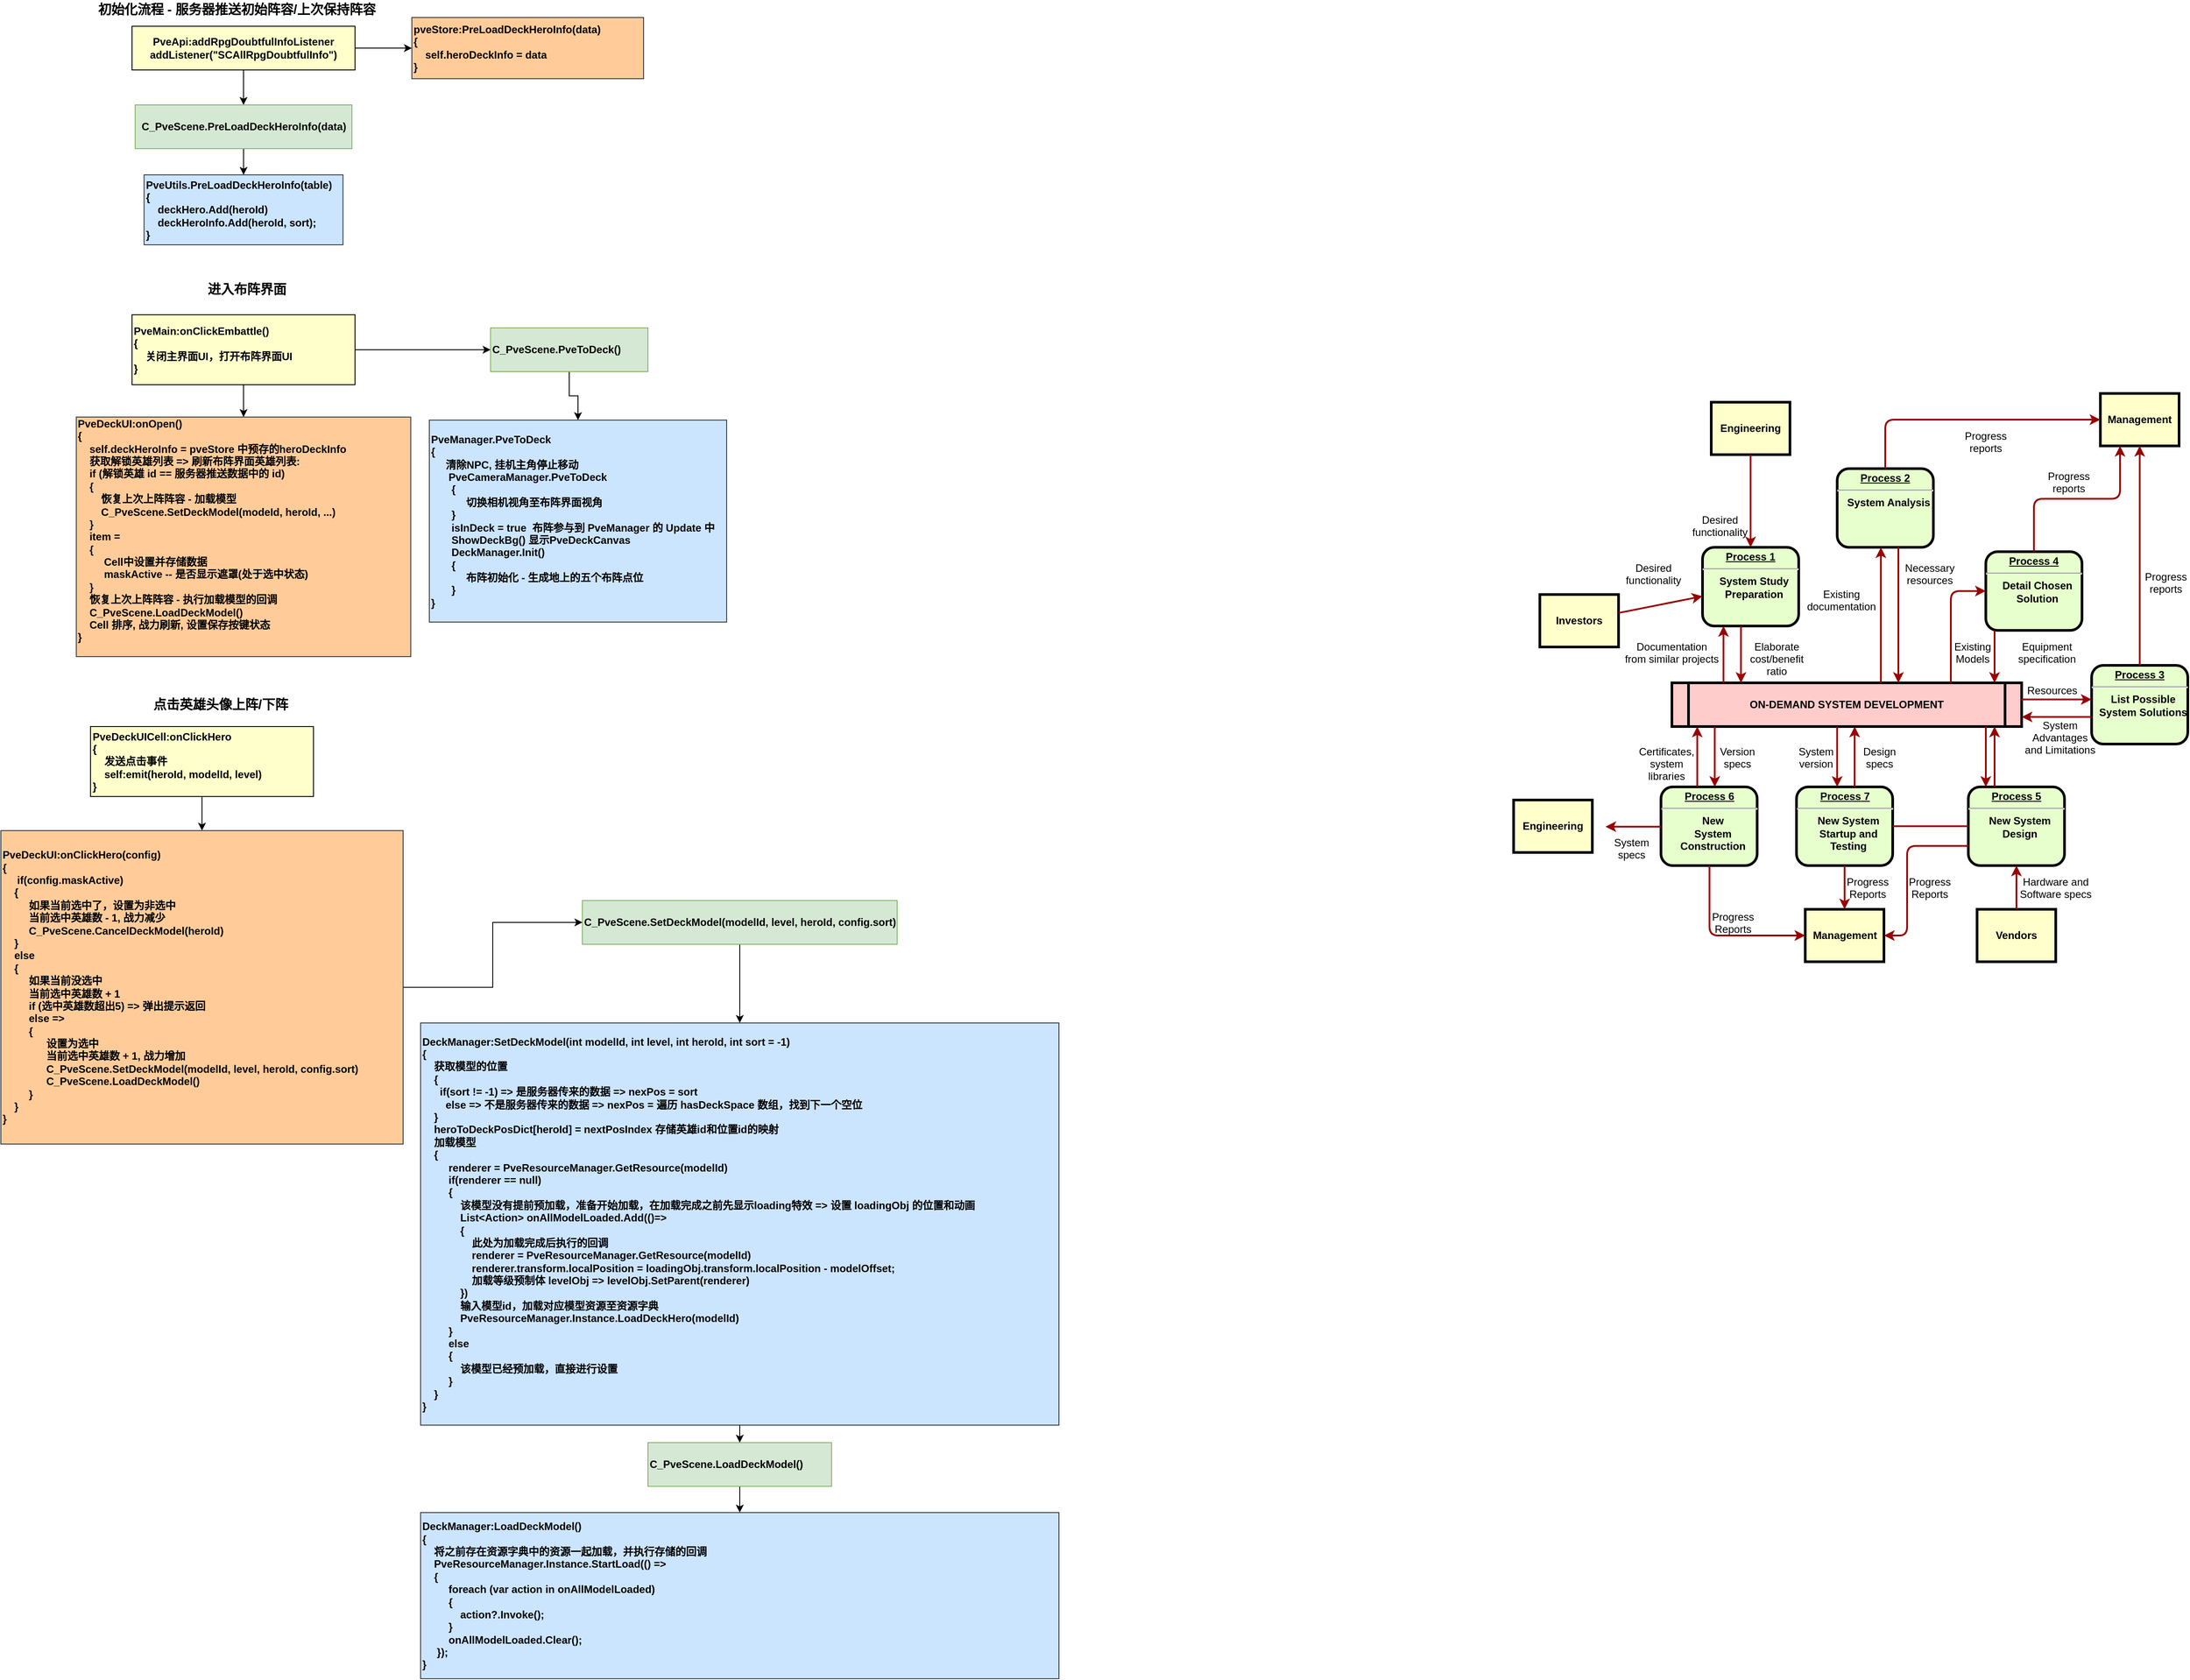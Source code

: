 <mxfile version="15.3.7" type="github">
  <diagram name="Page-1" id="c7558073-3199-34d8-9f00-42111426c3f3">
    <mxGraphModel dx="2248" dy="794" grid="1" gridSize="10" guides="1" tooltips="1" connect="1" arrows="1" fold="1" page="1" pageScale="1" pageWidth="826" pageHeight="1169" background="none" math="0" shadow="0">
      <root>
        <mxCell id="0" />
        <mxCell id="1" parent="0" />
        <mxCell id="2" value="&lt;p style=&quot;margin: 0px; margin-top: 4px; text-align: center; text-decoration: underline;&quot;&gt;&lt;strong&gt;Process 1&lt;br /&gt;&lt;/strong&gt;&lt;/p&gt;&lt;hr /&gt;&lt;p style=&quot;margin: 0px; margin-left: 8px;&quot;&gt;System Study&lt;/p&gt;&lt;p style=&quot;margin: 0px; margin-left: 8px;&quot;&gt;Preparation&lt;/p&gt;" style="verticalAlign=middle;align=center;overflow=fill;fontSize=12;fontFamily=Helvetica;html=1;rounded=1;fontStyle=1;strokeWidth=3;fillColor=#E6FFCC" parent="1" vertex="1">
          <mxGeometry x="1856" y="636" width="110" height="90" as="geometry" />
        </mxCell>
        <mxCell id="3" value="Engineering" style="whiteSpace=wrap;align=center;verticalAlign=middle;fontStyle=1;strokeWidth=3;fillColor=#FFFFCC" parent="1" vertex="1">
          <mxGeometry x="1866" y="470" width="90" height="60" as="geometry" />
        </mxCell>
        <mxCell id="4" value="Investors" style="whiteSpace=wrap;align=center;verticalAlign=middle;fontStyle=1;strokeWidth=3;fillColor=#FFFFCC" parent="1" vertex="1">
          <mxGeometry x="1670" y="690" width="90" height="60" as="geometry" />
        </mxCell>
        <mxCell id="5" value="ON-DEMAND SYSTEM DEVELOPMENT" style="shape=process;whiteSpace=wrap;align=center;verticalAlign=middle;size=0.048;fontStyle=1;strokeWidth=3;fillColor=#FFCCCC" parent="1" vertex="1">
          <mxGeometry x="1821" y="791" width="400" height="50" as="geometry" />
        </mxCell>
        <mxCell id="6" value="&lt;p style=&quot;margin: 0px; margin-top: 4px; text-align: center; text-decoration: underline;&quot;&gt;&lt;strong&gt;Process 2&lt;br /&gt;&lt;/strong&gt;&lt;/p&gt;&lt;hr /&gt;&lt;p style=&quot;margin: 0px; margin-left: 8px;&quot;&gt;System Analysis&lt;/p&gt;" style="verticalAlign=middle;align=center;overflow=fill;fontSize=12;fontFamily=Helvetica;html=1;rounded=1;fontStyle=1;strokeWidth=3;fillColor=#E6FFCC" parent="1" vertex="1">
          <mxGeometry x="2010" y="546" width="110" height="90" as="geometry" />
        </mxCell>
        <mxCell id="7" value="&lt;p style=&quot;margin: 0px; margin-top: 4px; text-align: center; text-decoration: underline;&quot;&gt;&lt;strong&gt;&lt;strong&gt;Process&lt;/strong&gt; 3&lt;br /&gt;&lt;/strong&gt;&lt;/p&gt;&lt;hr /&gt;&lt;p style=&quot;margin: 0px; margin-left: 8px;&quot;&gt;List Possible&lt;/p&gt;&lt;p style=&quot;margin: 0px; margin-left: 8px;&quot;&gt;System Solutions&lt;/p&gt;" style="verticalAlign=middle;align=center;overflow=fill;fontSize=12;fontFamily=Helvetica;html=1;rounded=1;fontStyle=1;strokeWidth=3;fillColor=#E6FFCC" parent="1" vertex="1">
          <mxGeometry x="2301" y="771" width="110" height="90" as="geometry" />
        </mxCell>
        <mxCell id="8" value="&lt;p style=&quot;margin: 0px; margin-top: 4px; text-align: center; text-decoration: underline;&quot;&gt;&lt;strong&gt;&lt;strong&gt;Process&lt;/strong&gt; 4&lt;br /&gt;&lt;/strong&gt;&lt;/p&gt;&lt;hr /&gt;&lt;p style=&quot;margin: 0px; margin-left: 8px;&quot;&gt;Detail Chosen&lt;/p&gt;&lt;p style=&quot;margin: 0px; margin-left: 8px;&quot;&gt;Solution&lt;/p&gt;" style="verticalAlign=middle;align=center;overflow=fill;fontSize=12;fontFamily=Helvetica;html=1;rounded=1;fontStyle=1;strokeWidth=3;fillColor=#E6FFCC" parent="1" vertex="1">
          <mxGeometry x="2180" y="641" width="110" height="90" as="geometry" />
        </mxCell>
        <mxCell id="9" value="&lt;p style=&quot;margin: 0px; margin-top: 4px; text-align: center; text-decoration: underline;&quot;&gt;&lt;strong&gt;&lt;strong&gt;Process&lt;/strong&gt; 5&lt;br /&gt;&lt;/strong&gt;&lt;/p&gt;&lt;hr /&gt;&lt;p style=&quot;margin: 0px; margin-left: 8px;&quot;&gt;New System&lt;/p&gt;&lt;p style=&quot;margin: 0px; margin-left: 8px;&quot;&gt;Design&lt;/p&gt;" style="verticalAlign=middle;align=center;overflow=fill;fontSize=12;fontFamily=Helvetica;html=1;rounded=1;fontStyle=1;strokeWidth=3;fillColor=#E6FFCC" parent="1" vertex="1">
          <mxGeometry x="2160" y="910" width="110" height="90" as="geometry" />
        </mxCell>
        <mxCell id="10" value="&lt;p style=&quot;margin: 0px; margin-top: 4px; text-align: center; text-decoration: underline;&quot;&gt;&lt;strong&gt;&lt;strong&gt;Process&lt;/strong&gt; 6&lt;br /&gt;&lt;/strong&gt;&lt;/p&gt;&lt;hr /&gt;&lt;p style=&quot;margin: 0px; margin-left: 8px;&quot;&gt;New&lt;/p&gt;&lt;p style=&quot;margin: 0px; margin-left: 8px;&quot;&gt;System&lt;/p&gt;&lt;p style=&quot;margin: 0px; margin-left: 8px;&quot;&gt;Construction&lt;/p&gt;" style="verticalAlign=middle;align=center;overflow=fill;fontSize=12;fontFamily=Helvetica;html=1;rounded=1;fontStyle=1;strokeWidth=3;fillColor=#E6FFCC" parent="1" vertex="1">
          <mxGeometry x="1808.5" y="910" width="110" height="90" as="geometry" />
        </mxCell>
        <mxCell id="12" value="Management" style="whiteSpace=wrap;align=center;verticalAlign=middle;fontStyle=1;strokeWidth=3;fillColor=#FFFFCC" parent="1" vertex="1">
          <mxGeometry x="2311" y="460" width="90" height="60" as="geometry" />
        </mxCell>
        <mxCell id="13" value="Management" style="whiteSpace=wrap;align=center;verticalAlign=middle;fontStyle=1;strokeWidth=3;fillColor=#FFFFCC" parent="1" vertex="1">
          <mxGeometry x="1973.5" y="1050" width="90" height="60" as="geometry" />
        </mxCell>
        <mxCell id="14" value="Engineering" style="whiteSpace=wrap;align=center;verticalAlign=middle;fontStyle=1;strokeWidth=3;fillColor=#FFFFCC" parent="1" vertex="1">
          <mxGeometry x="1640" y="925.0" width="90" height="60" as="geometry" />
        </mxCell>
        <mxCell id="15" value="Vendors" style="whiteSpace=wrap;align=center;verticalAlign=middle;fontStyle=1;strokeWidth=3;fillColor=#FFFFCC" parent="1" vertex="1">
          <mxGeometry x="2170" y="1050" width="90" height="60" as="geometry" />
        </mxCell>
        <mxCell id="36" value="" style="edgeStyle=none;noEdgeStyle=1;strokeColor=#990000;strokeWidth=2" parent="1" source="3" target="2" edge="1">
          <mxGeometry width="100" height="100" relative="1" as="geometry">
            <mxPoint x="1640" y="650" as="sourcePoint" />
            <mxPoint x="1740" y="550" as="targetPoint" />
          </mxGeometry>
        </mxCell>
        <mxCell id="37" value="" style="edgeStyle=none;noEdgeStyle=1;strokeColor=#990000;strokeWidth=2" parent="1" source="4" target="2" edge="1">
          <mxGeometry width="100" height="100" relative="1" as="geometry">
            <mxPoint x="1900" y="590" as="sourcePoint" />
            <mxPoint x="2000" y="490" as="targetPoint" />
          </mxGeometry>
        </mxCell>
        <mxCell id="11" value="&lt;p style=&quot;margin: 0px; margin-top: 4px; text-align: center; text-decoration: underline;&quot;&gt;&lt;strong&gt;&lt;strong&gt;Process&lt;/strong&gt; 7&lt;br /&gt;&lt;/strong&gt;&lt;/p&gt;&lt;hr /&gt;&lt;p style=&quot;margin: 0px; margin-left: 8px;&quot;&gt;New System&lt;/p&gt;&lt;p style=&quot;margin: 0px; margin-left: 8px;&quot;&gt;Startup and&lt;/p&gt;&lt;p style=&quot;margin: 0px; margin-left: 8px;&quot;&gt;Testing&lt;/p&gt;" style="verticalAlign=middle;align=center;overflow=fill;fontSize=12;fontFamily=Helvetica;html=1;rounded=1;fontStyle=1;strokeWidth=3;fillColor=#E6FFCC" parent="1" vertex="1">
          <mxGeometry x="1963.5" y="910" width="110" height="90" as="geometry" />
        </mxCell>
        <mxCell id="51" value="" style="endArrow=none;noEdgeStyle=1;strokeColor=#990000;strokeWidth=2" parent="1" source="9" target="11" edge="1">
          <mxGeometry relative="1" as="geometry">
            <mxPoint x="1825.008" y="881" as="sourcePoint" />
            <mxPoint x="2020.328" y="1050" as="targetPoint" />
          </mxGeometry>
        </mxCell>
        <mxCell id="52" value="Desired &#xa;functionality" style="text;spacingTop=-5;align=center" parent="1" vertex="1">
          <mxGeometry x="1785" y="651" width="30" height="20" as="geometry" />
        </mxCell>
        <mxCell id="53" value="Desired &#xa;functionality" style="text;spacingTop=-5;align=center" parent="1" vertex="1">
          <mxGeometry x="1861" y="596" width="30" height="20" as="geometry" />
        </mxCell>
        <mxCell id="54" value="Documentation&#xa;from similar projects" style="text;spacingTop=-5;align=center" parent="1" vertex="1">
          <mxGeometry x="1806" y="741" width="30" height="20" as="geometry" />
        </mxCell>
        <mxCell id="55" value="" style="edgeStyle=elbowEdgeStyle;elbow=horizontal;strokeColor=#990000;strokeWidth=2" parent="1" source="5" target="2" edge="1">
          <mxGeometry width="100" height="100" relative="1" as="geometry">
            <mxPoint x="1670" y="930" as="sourcePoint" />
            <mxPoint x="1770" y="830" as="targetPoint" />
            <Array as="points">
              <mxPoint x="1880" y="770" />
            </Array>
          </mxGeometry>
        </mxCell>
        <mxCell id="56" value="" style="edgeStyle=elbowEdgeStyle;elbow=horizontal;strokeColor=#990000;strokeWidth=2" parent="1" source="2" target="5" edge="1">
          <mxGeometry width="100" height="100" relative="1" as="geometry">
            <mxPoint x="1670" y="900" as="sourcePoint" />
            <mxPoint x="1770" y="800" as="targetPoint" />
            <Array as="points">
              <mxPoint x="1900" y="760" />
            </Array>
          </mxGeometry>
        </mxCell>
        <mxCell id="57" value="Elaborate&#xa;cost/benefit&#xa;ratio" style="text;spacingTop=-5;align=center" parent="1" vertex="1">
          <mxGeometry x="1926" y="741" width="30" height="20" as="geometry" />
        </mxCell>
        <mxCell id="58" value="" style="edgeStyle=elbowEdgeStyle;elbow=horizontal;strokeColor=#990000;strokeWidth=2" parent="1" source="5" target="6" edge="1">
          <mxGeometry width="100" height="100" relative="1" as="geometry">
            <mxPoint x="2000" y="770" as="sourcePoint" />
            <mxPoint x="2100" y="670" as="targetPoint" />
            <Array as="points">
              <mxPoint x="2060" y="710" />
            </Array>
          </mxGeometry>
        </mxCell>
        <mxCell id="59" value="" style="edgeStyle=elbowEdgeStyle;elbow=horizontal;strokeColor=#990000;strokeWidth=2" parent="1" source="6" target="5" edge="1">
          <mxGeometry width="100" height="100" relative="1" as="geometry">
            <mxPoint x="1970" y="770" as="sourcePoint" />
            <mxPoint x="2070" y="670" as="targetPoint" />
            <Array as="points">
              <mxPoint x="2080" y="720" />
            </Array>
          </mxGeometry>
        </mxCell>
        <mxCell id="60" value="Existing&#xa;documentation" style="text;spacingTop=-5;align=center" parent="1" vertex="1">
          <mxGeometry x="2000" y="681.0" width="30" height="20" as="geometry" />
        </mxCell>
        <mxCell id="61" value="Necessary&#xa;resources" style="text;spacingTop=-5;align=center" parent="1" vertex="1">
          <mxGeometry x="2101" y="651" width="30" height="20" as="geometry" />
        </mxCell>
        <mxCell id="62" value="Progress&#xa;reports" style="text;spacingTop=-5;align=center" parent="1" vertex="1">
          <mxGeometry x="2165" y="500" width="30" height="20" as="geometry" />
        </mxCell>
        <mxCell id="63" value="Progress&#xa;reports" style="text;spacingTop=-5;align=center" parent="1" vertex="1">
          <mxGeometry x="2260" y="546.0" width="30" height="20" as="geometry" />
        </mxCell>
        <mxCell id="64" value="Progress&#xa;reports" style="text;spacingTop=-5;align=center" parent="1" vertex="1">
          <mxGeometry x="2371" y="661.0" width="30" height="20" as="geometry" />
        </mxCell>
        <mxCell id="65" value="" style="edgeStyle=elbowEdgeStyle;elbow=horizontal;strokeColor=#990000;strokeWidth=2" parent="1" source="6" target="12" edge="1">
          <mxGeometry width="100" height="100" relative="1" as="geometry">
            <mxPoint x="1880" y="580.0" as="sourcePoint" />
            <mxPoint x="1980" y="480.0" as="targetPoint" />
            <Array as="points">
              <mxPoint x="2065" y="540" />
            </Array>
          </mxGeometry>
        </mxCell>
        <mxCell id="66" value="" style="edgeStyle=elbowEdgeStyle;elbow=vertical;entryX=0.25;entryY=1;strokeColor=#990000;strokeWidth=2" parent="1" source="8" target="12" edge="1">
          <mxGeometry width="100" height="100" relative="1" as="geometry">
            <mxPoint x="2150" y="650" as="sourcePoint" />
            <mxPoint x="2250" y="550" as="targetPoint" />
          </mxGeometry>
        </mxCell>
        <mxCell id="67" value="" style="edgeStyle=elbowEdgeStyle;elbow=horizontal;strokeColor=#990000;strokeWidth=2" parent="1" source="7" target="12" edge="1">
          <mxGeometry width="100" height="100" relative="1" as="geometry">
            <mxPoint x="2280" y="760" as="sourcePoint" />
            <mxPoint x="2380" y="660" as="targetPoint" />
          </mxGeometry>
        </mxCell>
        <mxCell id="68" value="" style="edgeStyle=elbowEdgeStyle;elbow=horizontal;strokeColor=#990000;strokeWidth=2" parent="1" source="8" target="5" edge="1">
          <mxGeometry width="100" height="100" relative="1" as="geometry">
            <mxPoint x="2190" y="780" as="sourcePoint" />
            <mxPoint x="2130" y="650" as="targetPoint" />
            <Array as="points">
              <mxPoint x="2190" y="760" />
            </Array>
          </mxGeometry>
        </mxCell>
        <mxCell id="69" value="" style="edgeStyle=segmentEdgeStyle;strokeColor=#990000;strokeWidth=2" parent="1" source="5" target="8" edge="1">
          <mxGeometry width="100" height="100" relative="1" as="geometry">
            <mxPoint x="1960" y="760" as="sourcePoint" />
            <mxPoint x="2060" y="660" as="targetPoint" />
            <Array as="points">
              <mxPoint x="2140" y="686" />
            </Array>
          </mxGeometry>
        </mxCell>
        <mxCell id="70" value="Existing&#xa;Models" style="text;spacingTop=-5;align=center" parent="1" vertex="1">
          <mxGeometry x="2150" y="741.0" width="30" height="20" as="geometry" />
        </mxCell>
        <mxCell id="71" value="Equipment&#xa;specification" style="text;spacingTop=-5;align=center" parent="1" vertex="1">
          <mxGeometry x="2235" y="741" width="30" height="20" as="geometry" />
        </mxCell>
        <mxCell id="72" value="" style="edgeStyle=elbowEdgeStyle;elbow=vertical;strokeColor=#990000;strokeWidth=2" parent="1" source="5" target="7" edge="1">
          <mxGeometry width="100" height="100" relative="1" as="geometry">
            <mxPoint x="2120" y="900" as="sourcePoint" />
            <mxPoint x="2220" y="800" as="targetPoint" />
            <Array as="points">
              <mxPoint x="2270" y="810" />
            </Array>
          </mxGeometry>
        </mxCell>
        <mxCell id="73" value="" style="edgeStyle=elbowEdgeStyle;elbow=vertical;strokeColor=#990000;strokeWidth=2" parent="1" source="7" target="5" edge="1">
          <mxGeometry width="100" height="100" relative="1" as="geometry">
            <mxPoint x="2080" y="900" as="sourcePoint" />
            <mxPoint x="2180" y="800" as="targetPoint" />
            <Array as="points">
              <mxPoint x="2270" y="830" />
            </Array>
          </mxGeometry>
        </mxCell>
        <mxCell id="74" value="Resources" style="text;spacingTop=-5;align=center" parent="1" vertex="1">
          <mxGeometry x="2241" y="791" width="30" height="20" as="geometry" />
        </mxCell>
        <mxCell id="75" value="System &#xa;Advantages &#xa;and Limitations" style="text;spacingTop=-5;align=center" parent="1" vertex="1">
          <mxGeometry x="2250" y="831.0" width="30" height="20" as="geometry" />
        </mxCell>
        <mxCell id="76" value="" style="edgeStyle=elbowEdgeStyle;elbow=horizontal;strokeColor=#990000;strokeWidth=2" parent="1" source="9" target="5" edge="1">
          <mxGeometry width="100" height="100" relative="1" as="geometry">
            <mxPoint x="2040" y="980" as="sourcePoint" />
            <mxPoint x="2140" y="880" as="targetPoint" />
            <Array as="points">
              <mxPoint x="2190" y="870" />
            </Array>
          </mxGeometry>
        </mxCell>
        <mxCell id="77" value="" style="edgeStyle=elbowEdgeStyle;elbow=horizontal;strokeColor=#990000;strokeWidth=2" parent="1" source="5" target="9" edge="1">
          <mxGeometry width="100" height="100" relative="1" as="geometry">
            <mxPoint x="2020" y="990" as="sourcePoint" />
            <mxPoint x="2120" y="890" as="targetPoint" />
            <Array as="points">
              <mxPoint x="2180" y="880" />
            </Array>
          </mxGeometry>
        </mxCell>
        <mxCell id="78" value="" style="edgeStyle=elbowEdgeStyle;elbow=horizontal;strokeColor=#990000;strokeWidth=2" parent="1" source="15" target="9" edge="1">
          <mxGeometry width="100" height="100" relative="1" as="geometry">
            <mxPoint x="2050" y="1100" as="sourcePoint" />
            <mxPoint x="2150" y="1000" as="targetPoint" />
          </mxGeometry>
        </mxCell>
        <mxCell id="79" value="Hardware and&#xa;Software specs" style="text;spacingTop=-5;align=center" parent="1" vertex="1">
          <mxGeometry x="2245" y="1010" width="30" height="20" as="geometry" />
        </mxCell>
        <mxCell id="81" value="" style="edgeStyle=elbowEdgeStyle;elbow=horizontal;exitX=0;exitY=0.75;strokeColor=#990000;strokeWidth=2" parent="1" source="9" target="13" edge="1">
          <mxGeometry width="100" height="100" relative="1" as="geometry">
            <mxPoint x="2040" y="1130" as="sourcePoint" />
            <mxPoint x="2140" y="1030" as="targetPoint" />
            <Array as="points">
              <mxPoint x="2090" y="1030" />
            </Array>
          </mxGeometry>
        </mxCell>
        <mxCell id="82" value="Progress&#xa;Reports" style="text;spacingTop=-5;align=center" parent="1" vertex="1">
          <mxGeometry x="2101.0" y="1010.0" width="30" height="20" as="geometry" />
        </mxCell>
        <mxCell id="83" value="" style="edgeStyle=elbowEdgeStyle;elbow=horizontal;strokeColor=#990000;strokeWidth=2" parent="1" source="11" target="13" edge="1">
          <mxGeometry width="100" height="100" relative="1" as="geometry">
            <mxPoint x="1820" y="1060.0" as="sourcePoint" />
            <mxPoint x="1850" y="1050" as="targetPoint" />
          </mxGeometry>
        </mxCell>
        <mxCell id="84" value="Progress&#xa;Reports" style="text;spacingTop=-5;align=center" parent="1" vertex="1">
          <mxGeometry x="2030.0" y="1010.0" width="30" height="20" as="geometry" />
        </mxCell>
        <mxCell id="85" value="" style="edgeStyle=elbowEdgeStyle;elbow=horizontal;strokeColor=#990000;strokeWidth=2" parent="1" source="10" target="13" edge="1">
          <mxGeometry width="100" height="100" relative="1" as="geometry">
            <mxPoint x="1750" y="1140" as="sourcePoint" />
            <mxPoint x="1850" y="1040" as="targetPoint" />
            <Array as="points">
              <mxPoint x="1864" y="1030" />
            </Array>
          </mxGeometry>
        </mxCell>
        <mxCell id="86" value="Progress&#xa;Reports" style="text;spacingTop=-5;align=center" parent="1" vertex="1">
          <mxGeometry x="1876" y="1050" width="30" height="20" as="geometry" />
        </mxCell>
        <mxCell id="87" value="" style="edgeStyle=elbowEdgeStyle;elbow=vertical;strokeColor=#990000;strokeWidth=2" parent="1" source="10" edge="1">
          <mxGeometry width="100" height="100" relative="1" as="geometry">
            <mxPoint x="1690" y="1140" as="sourcePoint" />
            <mxPoint x="1745" y="955.412" as="targetPoint" />
          </mxGeometry>
        </mxCell>
        <mxCell id="88" value="" style="edgeStyle=elbowEdgeStyle;elbow=horizontal;strokeColor=#990000;strokeWidth=2" parent="1" source="5" target="11" edge="1">
          <mxGeometry width="100" height="100" relative="1" as="geometry">
            <mxPoint x="1670" y="900" as="sourcePoint" />
            <mxPoint x="1770" y="800" as="targetPoint" />
            <Array as="points">
              <mxPoint x="2010" y="870" />
            </Array>
          </mxGeometry>
        </mxCell>
        <mxCell id="89" value="" style="edgeStyle=elbowEdgeStyle;elbow=horizontal;strokeColor=#990000;strokeWidth=2" parent="1" source="11" target="5" edge="1">
          <mxGeometry width="100" height="100" relative="1" as="geometry">
            <mxPoint x="1680" y="910" as="sourcePoint" />
            <mxPoint x="1780" y="810" as="targetPoint" />
            <Array as="points">
              <mxPoint x="2030" y="870" />
            </Array>
          </mxGeometry>
        </mxCell>
        <mxCell id="90" value="Version&#xa;specs" style="text;spacingTop=-5;align=center" parent="1" vertex="1">
          <mxGeometry x="1881" y="861" width="30" height="20" as="geometry" />
        </mxCell>
        <mxCell id="91" value="Certificates,&#xa;system&#xa;libraries" style="text;spacingTop=-5;align=center" parent="1" vertex="1">
          <mxGeometry x="1800" y="861.0" width="30" height="20" as="geometry" />
        </mxCell>
        <mxCell id="92" value="" style="edgeStyle=elbowEdgeStyle;elbow=horizontal;strokeColor=#990000;strokeWidth=2" parent="1" source="5" target="10" edge="1">
          <mxGeometry width="100" height="100" relative="1" as="geometry">
            <mxPoint x="1650" y="900" as="sourcePoint" />
            <mxPoint x="1750" y="800" as="targetPoint" />
            <Array as="points">
              <mxPoint x="1870" y="870" />
            </Array>
          </mxGeometry>
        </mxCell>
        <mxCell id="93" value="" style="edgeStyle=elbowEdgeStyle;elbow=horizontal;strokeColor=#990000;strokeWidth=2" parent="1" source="10" target="5" edge="1">
          <mxGeometry width="100" height="100" relative="1" as="geometry">
            <mxPoint x="1660" y="910" as="sourcePoint" />
            <mxPoint x="1760" y="810" as="targetPoint" />
            <Array as="points">
              <mxPoint x="1850" y="870" />
            </Array>
          </mxGeometry>
        </mxCell>
        <mxCell id="94" value="System&#xa;specs" style="text;spacingTop=-5;align=center" parent="1" vertex="1">
          <mxGeometry x="1760" y="965.0" width="30" height="20" as="geometry" />
        </mxCell>
        <mxCell id="95" value="Design&#xa;specs" style="text;spacingTop=-5;align=center" parent="1" vertex="1">
          <mxGeometry x="2043.5" y="861.0" width="30" height="20" as="geometry" />
        </mxCell>
        <mxCell id="96" value="System&#xa;version" style="text;spacingTop=-5;align=center" parent="1" vertex="1">
          <mxGeometry x="1971.0" y="861" width="30" height="20" as="geometry" />
        </mxCell>
        <mxCell id="7XydENh4Q1GiZ4dxHjLW-96" value="&lt;b&gt;&lt;font style=&quot;font-size: 15px&quot;&gt;初始化流程 - 服务器推送初始阵容/上次保持阵容&lt;/font&gt;&lt;/b&gt;" style="text;html=1;strokeColor=none;fillColor=none;align=center;verticalAlign=middle;whiteSpace=wrap;rounded=0;" vertex="1" parent="1">
          <mxGeometry x="10" y="10" width="340" height="20" as="geometry" />
        </mxCell>
        <mxCell id="7XydENh4Q1GiZ4dxHjLW-101" style="edgeStyle=orthogonalEdgeStyle;rounded=0;orthogonalLoop=1;jettySize=auto;html=1;entryX=0.5;entryY=0;entryDx=0;entryDy=0;fontColor=#FF0000;" edge="1" parent="1" source="7XydENh4Q1GiZ4dxHjLW-97" target="7XydENh4Q1GiZ4dxHjLW-100">
          <mxGeometry relative="1" as="geometry" />
        </mxCell>
        <mxCell id="7XydENh4Q1GiZ4dxHjLW-102" style="edgeStyle=orthogonalEdgeStyle;rounded=0;orthogonalLoop=1;jettySize=auto;html=1;entryX=0;entryY=0.5;entryDx=0;entryDy=0;fontColor=#FF0000;" edge="1" parent="1" source="7XydENh4Q1GiZ4dxHjLW-97" target="7XydENh4Q1GiZ4dxHjLW-99">
          <mxGeometry relative="1" as="geometry" />
        </mxCell>
        <mxCell id="7XydENh4Q1GiZ4dxHjLW-97" value="PveApi:addRpgDoubtfulInfoListener&#xa;addListener(&quot;SCAllRpgDoubtfulInfo&quot;)" style="whiteSpace=wrap;align=center;verticalAlign=middle;fontStyle=1;strokeWidth=1;fillColor=#FFFFCC" vertex="1" parent="1">
          <mxGeometry x="60" y="40" width="255" height="50" as="geometry" />
        </mxCell>
        <mxCell id="7XydENh4Q1GiZ4dxHjLW-99" value="pveStore:PreLoadDeckHeroInfo(data)&#xa;{&#xa;    self.heroDeckInfo = data&#xa;}" style="whiteSpace=wrap;align=left;verticalAlign=middle;fontStyle=1;strokeWidth=1;fillColor=#ffcc99;strokeColor=#36393d;" vertex="1" parent="1">
          <mxGeometry x="380" y="30" width="265" height="70" as="geometry" />
        </mxCell>
        <mxCell id="7XydENh4Q1GiZ4dxHjLW-104" value="" style="edgeStyle=orthogonalEdgeStyle;rounded=0;orthogonalLoop=1;jettySize=auto;html=1;fontColor=#FF0000;" edge="1" parent="1" source="7XydENh4Q1GiZ4dxHjLW-100" target="7XydENh4Q1GiZ4dxHjLW-103">
          <mxGeometry relative="1" as="geometry" />
        </mxCell>
        <mxCell id="7XydENh4Q1GiZ4dxHjLW-100" value="C_PveScene.PreLoadDeckHeroInfo(data)" style="whiteSpace=wrap;align=center;verticalAlign=middle;fontStyle=1;strokeWidth=1;fillColor=#d5e8d4;strokeColor=#82b366;" vertex="1" parent="1">
          <mxGeometry x="63.56" y="130" width="247.88" height="50" as="geometry" />
        </mxCell>
        <mxCell id="7XydENh4Q1GiZ4dxHjLW-103" value="PveUtils.PreLoadDeckHeroInfo(table)&#xa;{&#xa;    deckHero.Add(heroId)&#xa;    deckHeroInfo.Add(heroId, sort);&#xa;}" style="whiteSpace=wrap;align=left;verticalAlign=middle;fontStyle=1;strokeWidth=1;fillColor=#cce5ff;strokeColor=#36393d;" vertex="1" parent="1">
          <mxGeometry x="73.75" y="210" width="227.5" height="80" as="geometry" />
        </mxCell>
        <mxCell id="7XydENh4Q1GiZ4dxHjLW-107" value="&lt;span style=&quot;font-size: 15px&quot;&gt;&lt;b&gt;进入布阵界面&lt;/b&gt;&lt;/span&gt;" style="text;html=1;strokeColor=none;fillColor=none;align=center;verticalAlign=middle;whiteSpace=wrap;rounded=0;" vertex="1" parent="1">
          <mxGeometry x="80" y="330" width="222.5" height="20" as="geometry" />
        </mxCell>
        <mxCell id="7XydENh4Q1GiZ4dxHjLW-109" style="edgeStyle=orthogonalEdgeStyle;rounded=0;orthogonalLoop=1;jettySize=auto;html=1;entryX=0;entryY=0.5;entryDx=0;entryDy=0;fontColor=#FF0000;" edge="1" parent="1" source="7XydENh4Q1GiZ4dxHjLW-110" target="7XydENh4Q1GiZ4dxHjLW-111">
          <mxGeometry relative="1" as="geometry" />
        </mxCell>
        <mxCell id="7XydENh4Q1GiZ4dxHjLW-119" style="edgeStyle=orthogonalEdgeStyle;rounded=0;orthogonalLoop=1;jettySize=auto;html=1;exitX=0.5;exitY=1;exitDx=0;exitDy=0;fontColor=#FF0000;" edge="1" parent="1" source="7XydENh4Q1GiZ4dxHjLW-110" target="7XydENh4Q1GiZ4dxHjLW-114">
          <mxGeometry relative="1" as="geometry" />
        </mxCell>
        <mxCell id="7XydENh4Q1GiZ4dxHjLW-110" value="PveMain:onClickEmbattle()&#xa;{&#xa;    关闭主界面UI，打开布阵界面UI&#xa;}" style="whiteSpace=wrap;align=left;verticalAlign=middle;fontStyle=1;strokeWidth=1;fillColor=#FFFFCC" vertex="1" parent="1">
          <mxGeometry x="60" y="370" width="255" height="80" as="geometry" />
        </mxCell>
        <mxCell id="7XydENh4Q1GiZ4dxHjLW-117" style="edgeStyle=orthogonalEdgeStyle;rounded=0;orthogonalLoop=1;jettySize=auto;html=1;fontColor=#FF0000;" edge="1" parent="1" source="7XydENh4Q1GiZ4dxHjLW-111" target="7XydENh4Q1GiZ4dxHjLW-116">
          <mxGeometry relative="1" as="geometry" />
        </mxCell>
        <mxCell id="7XydENh4Q1GiZ4dxHjLW-111" value="C_PveScene.PveToDeck()" style="whiteSpace=wrap;align=left;verticalAlign=middle;fontStyle=1;strokeWidth=1;fillColor=#d5e8d4;strokeColor=#82b366;" vertex="1" parent="1">
          <mxGeometry x="470" y="385" width="180" height="50" as="geometry" />
        </mxCell>
        <mxCell id="7XydENh4Q1GiZ4dxHjLW-114" value="PveDeckUI:onOpen()&#xa;{&#xa;    self.deckHeroInfo = pveStore 中预存的heroDeckInfo&#xa;    获取解锁英雄列表 =&gt; 刷新布阵界面英雄列表: &#xa;    if (解锁英雄 id == 服务器推送数据中的 id)&#xa;    {&#xa;        恢复上次上阵阵容 - 加载模型&#xa;        C_PveScene.SetDeckModel(modeId, heroId, ...)  &#xa;    }&#xa;    item = &#xa;    {&#xa;         Cell中设置并存储数据 &#xa;         maskActive -- 是否显示遮罩(处于选中状态)&#xa;    }&#xa;    恢复上次上阵阵容 - 执行加载模型的回调&#xa;    C_PveScene.LoadDeckModel()&#xa;    Cell 排序, 战力刷新, 设置保存按键状态&#xa;}&#xa;    " style="whiteSpace=wrap;align=left;verticalAlign=middle;fontStyle=1;strokeWidth=1;fillColor=#ffcc99;strokeColor=#36393d;" vertex="1" parent="1">
          <mxGeometry x="-3.75" y="487" width="382.5" height="274" as="geometry" />
        </mxCell>
        <mxCell id="7XydENh4Q1GiZ4dxHjLW-116" value="PveManager.PveToDeck&#xa;{&#xa;     清除NPC, 挂机主角停止移动&#xa;      PveCameraManager.PveToDeck&#xa;       {&#xa;            切换相机视角至布阵界面视角&#xa;       }&#xa;       isInDeck = true  布阵参与到 PveManager 的 Update 中&#xa;       ShowDeckBg() 显示PveDeckCanvas&#xa;       DeckManager.Init()&#xa;       {&#xa;            布阵初始化 - 生成地上的五个布阵点位&#xa;       }&#xa;}" style="whiteSpace=wrap;align=left;verticalAlign=middle;fontStyle=1;strokeWidth=1;fillColor=#cce5ff;strokeColor=#36393d;" vertex="1" parent="1">
          <mxGeometry x="400" y="490.5" width="340" height="231" as="geometry" />
        </mxCell>
        <mxCell id="7XydENh4Q1GiZ4dxHjLW-120" value="&lt;span style=&quot;font-size: 15px&quot;&gt;&lt;b&gt;点击英雄头像上阵/下阵&lt;/b&gt;&lt;/span&gt;" style="text;html=1;strokeColor=none;fillColor=none;align=center;verticalAlign=middle;whiteSpace=wrap;rounded=0;" vertex="1" parent="1">
          <mxGeometry x="50" y="804.5" width="222.5" height="20" as="geometry" />
        </mxCell>
        <mxCell id="7XydENh4Q1GiZ4dxHjLW-122" style="edgeStyle=orthogonalEdgeStyle;rounded=0;orthogonalLoop=1;jettySize=auto;html=1;exitX=0.5;exitY=1;exitDx=0;exitDy=0;fontColor=#FF0000;" edge="1" parent="1" source="7XydENh4Q1GiZ4dxHjLW-123" target="7XydENh4Q1GiZ4dxHjLW-126">
          <mxGeometry relative="1" as="geometry" />
        </mxCell>
        <mxCell id="7XydENh4Q1GiZ4dxHjLW-123" value="PveDeckUICell:onClickHero&#xa;{&#xa;    发送点击事件&#xa;    self:emit(heroId, modelId, level)&#xa;}" style="whiteSpace=wrap;align=left;verticalAlign=middle;fontStyle=1;strokeWidth=1;fillColor=#FFFFCC" vertex="1" parent="1">
          <mxGeometry x="12.5" y="841" width="255" height="80" as="geometry" />
        </mxCell>
        <mxCell id="7XydENh4Q1GiZ4dxHjLW-124" style="edgeStyle=orthogonalEdgeStyle;rounded=0;orthogonalLoop=1;jettySize=auto;html=1;fontColor=#FF0000;" edge="1" parent="1" source="7XydENh4Q1GiZ4dxHjLW-125" target="7XydENh4Q1GiZ4dxHjLW-127">
          <mxGeometry relative="1" as="geometry" />
        </mxCell>
        <mxCell id="7XydENh4Q1GiZ4dxHjLW-125" value="C_PveScene.SetDeckModel(modelId, level, heroId, config.sort)" style="whiteSpace=wrap;align=left;verticalAlign=middle;fontStyle=1;strokeWidth=1;fillColor=#d5e8d4;strokeColor=#82b366;" vertex="1" parent="1">
          <mxGeometry x="575" y="1040" width="360" height="50" as="geometry" />
        </mxCell>
        <mxCell id="7XydENh4Q1GiZ4dxHjLW-128" style="edgeStyle=orthogonalEdgeStyle;rounded=0;orthogonalLoop=1;jettySize=auto;html=1;entryX=0;entryY=0.5;entryDx=0;entryDy=0;fontColor=#FF0000;" edge="1" parent="1" source="7XydENh4Q1GiZ4dxHjLW-126" target="7XydENh4Q1GiZ4dxHjLW-125">
          <mxGeometry relative="1" as="geometry" />
        </mxCell>
        <mxCell id="7XydENh4Q1GiZ4dxHjLW-126" value="PveDeckUI:onClickHero(config)&#xa;{&#xa;     if(config.maskActive)&#xa;    {&#xa;         如果当前选中了，设置为非选中&#xa;         当前选中英雄数 - 1, 战力减少&#xa;         C_PveScene.CancelDeckModel(heroId)&#xa;    }&#xa;    else&#xa;    {&#xa;         如果当前没选中&#xa;         当前选中英雄数 + 1 &#xa;         if (选中英雄数超出5) =&gt; 弹出提示返回&#xa;         else =&gt; &#xa;         {&#xa;               设置为选中&#xa;               当前选中英雄数 + 1, 战力增加 &#xa;               C_PveScene.SetDeckModel(modelId, level, heroId, config.sort)&#xa;               C_PveScene.LoadDeckModel()         &#xa;         }             &#xa;    }&#xa;}" style="whiteSpace=wrap;align=left;verticalAlign=middle;fontStyle=1;strokeWidth=1;fillColor=#ffcc99;strokeColor=#36393d;" vertex="1" parent="1">
          <mxGeometry x="-90" y="960" width="460" height="358.5" as="geometry" />
        </mxCell>
        <mxCell id="7XydENh4Q1GiZ4dxHjLW-133" style="edgeStyle=orthogonalEdgeStyle;rounded=0;orthogonalLoop=1;jettySize=auto;html=1;fontColor=#FF0000;" edge="1" parent="1" source="7XydENh4Q1GiZ4dxHjLW-127" target="7XydENh4Q1GiZ4dxHjLW-132">
          <mxGeometry relative="1" as="geometry" />
        </mxCell>
        <mxCell id="7XydENh4Q1GiZ4dxHjLW-127" value="DeckManager:SetDeckModel(int modelId, int level, int heroId, int sort = -1)&#xa;{&#xa;    获取模型的位置&#xa;    {&#xa;      	if(sort != -1) =&gt; 是服务器传来的数据 =&gt; nexPos = sort&#xa;        else =&gt; 不是服务器传来的数据 =&gt; nexPos = 遍历 hasDeckSpace 数组，找到下一个空位&#xa;    }&#xa;    heroToDeckPosDict[heroId] = nextPosIndex 存储英雄id和位置id的映射&#xa;    加载模型&#xa;    {&#xa;         renderer = PveResourceManager.GetResource(modelId)&#xa;         if(renderer == null)&#xa;         {&#xa;             该模型没有提前预加载，准备开始加载，在加载完成之前先显示loading特效 =&gt; 设置 loadingObj 的位置和动画&#xa;             List&lt;Action&gt; onAllModelLoaded.Add(()=&gt;&#xa;             {&#xa;                 此处为加载完成后执行的回调&#xa;                 renderer = PveResourceManager.GetResource(modelId)&#xa;                 renderer.transform.localPosition = loadingObj.transform.localPosition - modelOffset;&#xa;                 加载等级预制体 levelObj =&gt; levelObj.SetParent(renderer)&#xa;             })&#xa;             输入模型id，加载对应模型资源至资源字典&#xa;             PveResourceManager.Instance.LoadDeckHero(modelId)&#xa;         }&#xa;         else&#xa;         {&#xa;             该模型已经预加载，直接进行设置&#xa;         }&#xa;    }&#xa;}" style="whiteSpace=wrap;align=left;verticalAlign=middle;fontStyle=1;strokeWidth=1;fillColor=#cce5ff;strokeColor=#36393d;" vertex="1" parent="1">
          <mxGeometry x="390" y="1180" width="730" height="460" as="geometry" />
        </mxCell>
        <mxCell id="7XydENh4Q1GiZ4dxHjLW-130" value="DeckManager:LoadDeckModel()&#xa;{&#xa;    将之前存在资源字典中的资源一起加载，并执行存储的回调&#xa;   	PveResourceManager.Instance.StartLoad(() =&gt;&#xa;    {&#xa;         foreach (var action in onAllModelLoaded)&#xa;         {   &#xa;             action?.Invoke();&#xa;         }&#xa;         onAllModelLoaded.Clear();&#xa;     });&#xa;}" style="whiteSpace=wrap;align=left;verticalAlign=middle;fontStyle=1;strokeWidth=1;fillColor=#cce5ff;strokeColor=#36393d;" vertex="1" parent="1">
          <mxGeometry x="390" y="1740" width="730" height="190" as="geometry" />
        </mxCell>
        <mxCell id="7XydENh4Q1GiZ4dxHjLW-134" style="edgeStyle=orthogonalEdgeStyle;rounded=0;orthogonalLoop=1;jettySize=auto;html=1;entryX=0.5;entryY=0;entryDx=0;entryDy=0;fontColor=#FF0000;" edge="1" parent="1" source="7XydENh4Q1GiZ4dxHjLW-132" target="7XydENh4Q1GiZ4dxHjLW-130">
          <mxGeometry relative="1" as="geometry" />
        </mxCell>
        <mxCell id="7XydENh4Q1GiZ4dxHjLW-132" value="C_PveScene.LoadDeckModel() " style="whiteSpace=wrap;align=left;verticalAlign=middle;fontStyle=1;strokeWidth=1;fillColor=#d5e8d4;strokeColor=#82b366;" vertex="1" parent="1">
          <mxGeometry x="650" y="1660" width="210" height="50" as="geometry" />
        </mxCell>
      </root>
    </mxGraphModel>
  </diagram>
</mxfile>

